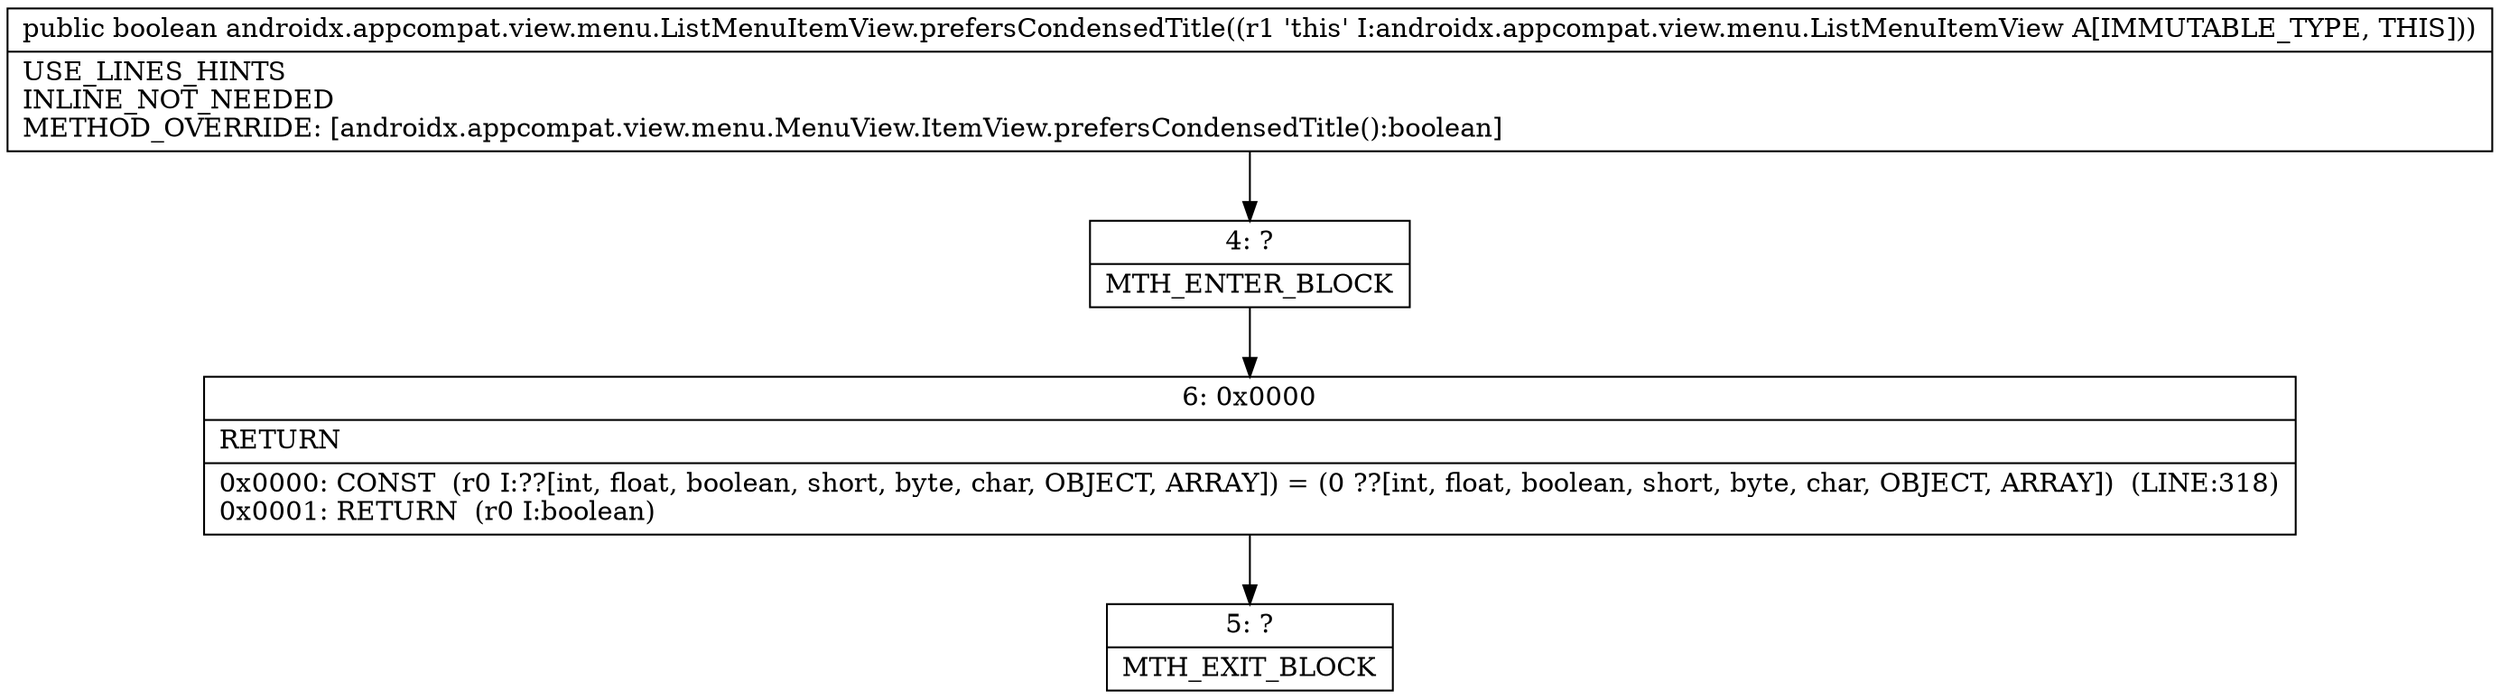 digraph "CFG forandroidx.appcompat.view.menu.ListMenuItemView.prefersCondensedTitle()Z" {
Node_4 [shape=record,label="{4\:\ ?|MTH_ENTER_BLOCK\l}"];
Node_6 [shape=record,label="{6\:\ 0x0000|RETURN\l|0x0000: CONST  (r0 I:??[int, float, boolean, short, byte, char, OBJECT, ARRAY]) = (0 ??[int, float, boolean, short, byte, char, OBJECT, ARRAY])  (LINE:318)\l0x0001: RETURN  (r0 I:boolean) \l}"];
Node_5 [shape=record,label="{5\:\ ?|MTH_EXIT_BLOCK\l}"];
MethodNode[shape=record,label="{public boolean androidx.appcompat.view.menu.ListMenuItemView.prefersCondensedTitle((r1 'this' I:androidx.appcompat.view.menu.ListMenuItemView A[IMMUTABLE_TYPE, THIS]))  | USE_LINES_HINTS\lINLINE_NOT_NEEDED\lMETHOD_OVERRIDE: [androidx.appcompat.view.menu.MenuView.ItemView.prefersCondensedTitle():boolean]\l}"];
MethodNode -> Node_4;Node_4 -> Node_6;
Node_6 -> Node_5;
}

